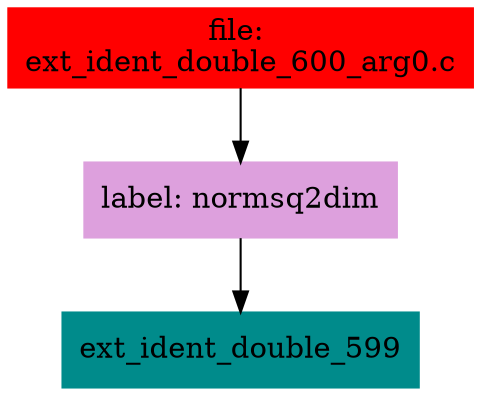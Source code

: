 digraph G {
node [shape=box]

0 [label="file: 
ext_ident_double_600_arg0.c",color=red, style=filled]
1 [label="label: normsq2dim",color=plum, style=filled]
0 -> 1
2 [label="ext_ident_double_599",color=cyan4, style=filled]
1 -> 2


}

